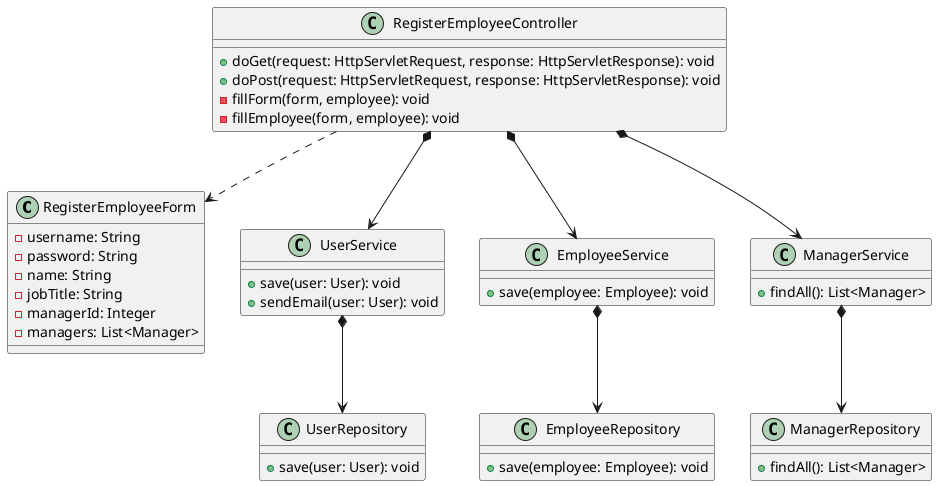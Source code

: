 @startuml
'https://plantuml.com/class-diagram

class RegisterEmployeeForm {
    - username: String
    - password: String
    - name: String
    - jobTitle: String
    - managerId: Integer
    - managers: List<Manager>
}

class RegisterEmployeeController {
    + doGet(request: HttpServletRequest, response: HttpServletResponse): void
    + doPost(request: HttpServletRequest, response: HttpServletResponse): void
    - fillForm(form, employee): void
    - fillEmployee(form, employee): void
}

class UserService {
    + save(user: User): void
    + sendEmail(user: User): void
}

class UserRepository {
    + save(user: User): void
}

class EmployeeService {
    + save(employee: Employee): void
}

class EmployeeRepository {
    + save(employee: Employee): void
}

class ManagerService {
    + findAll(): List<Manager>
}

class ManagerRepository {
    + findAll(): List<Manager>
}

RegisterEmployeeController ..> RegisterEmployeeForm
RegisterEmployeeController *--> EmployeeService
EmployeeService *--> EmployeeRepository
RegisterEmployeeController *--> ManagerService
ManagerService *--> ManagerRepository
RegisterEmployeeController *--> UserService
UserService *--> UserRepository

@enduml
